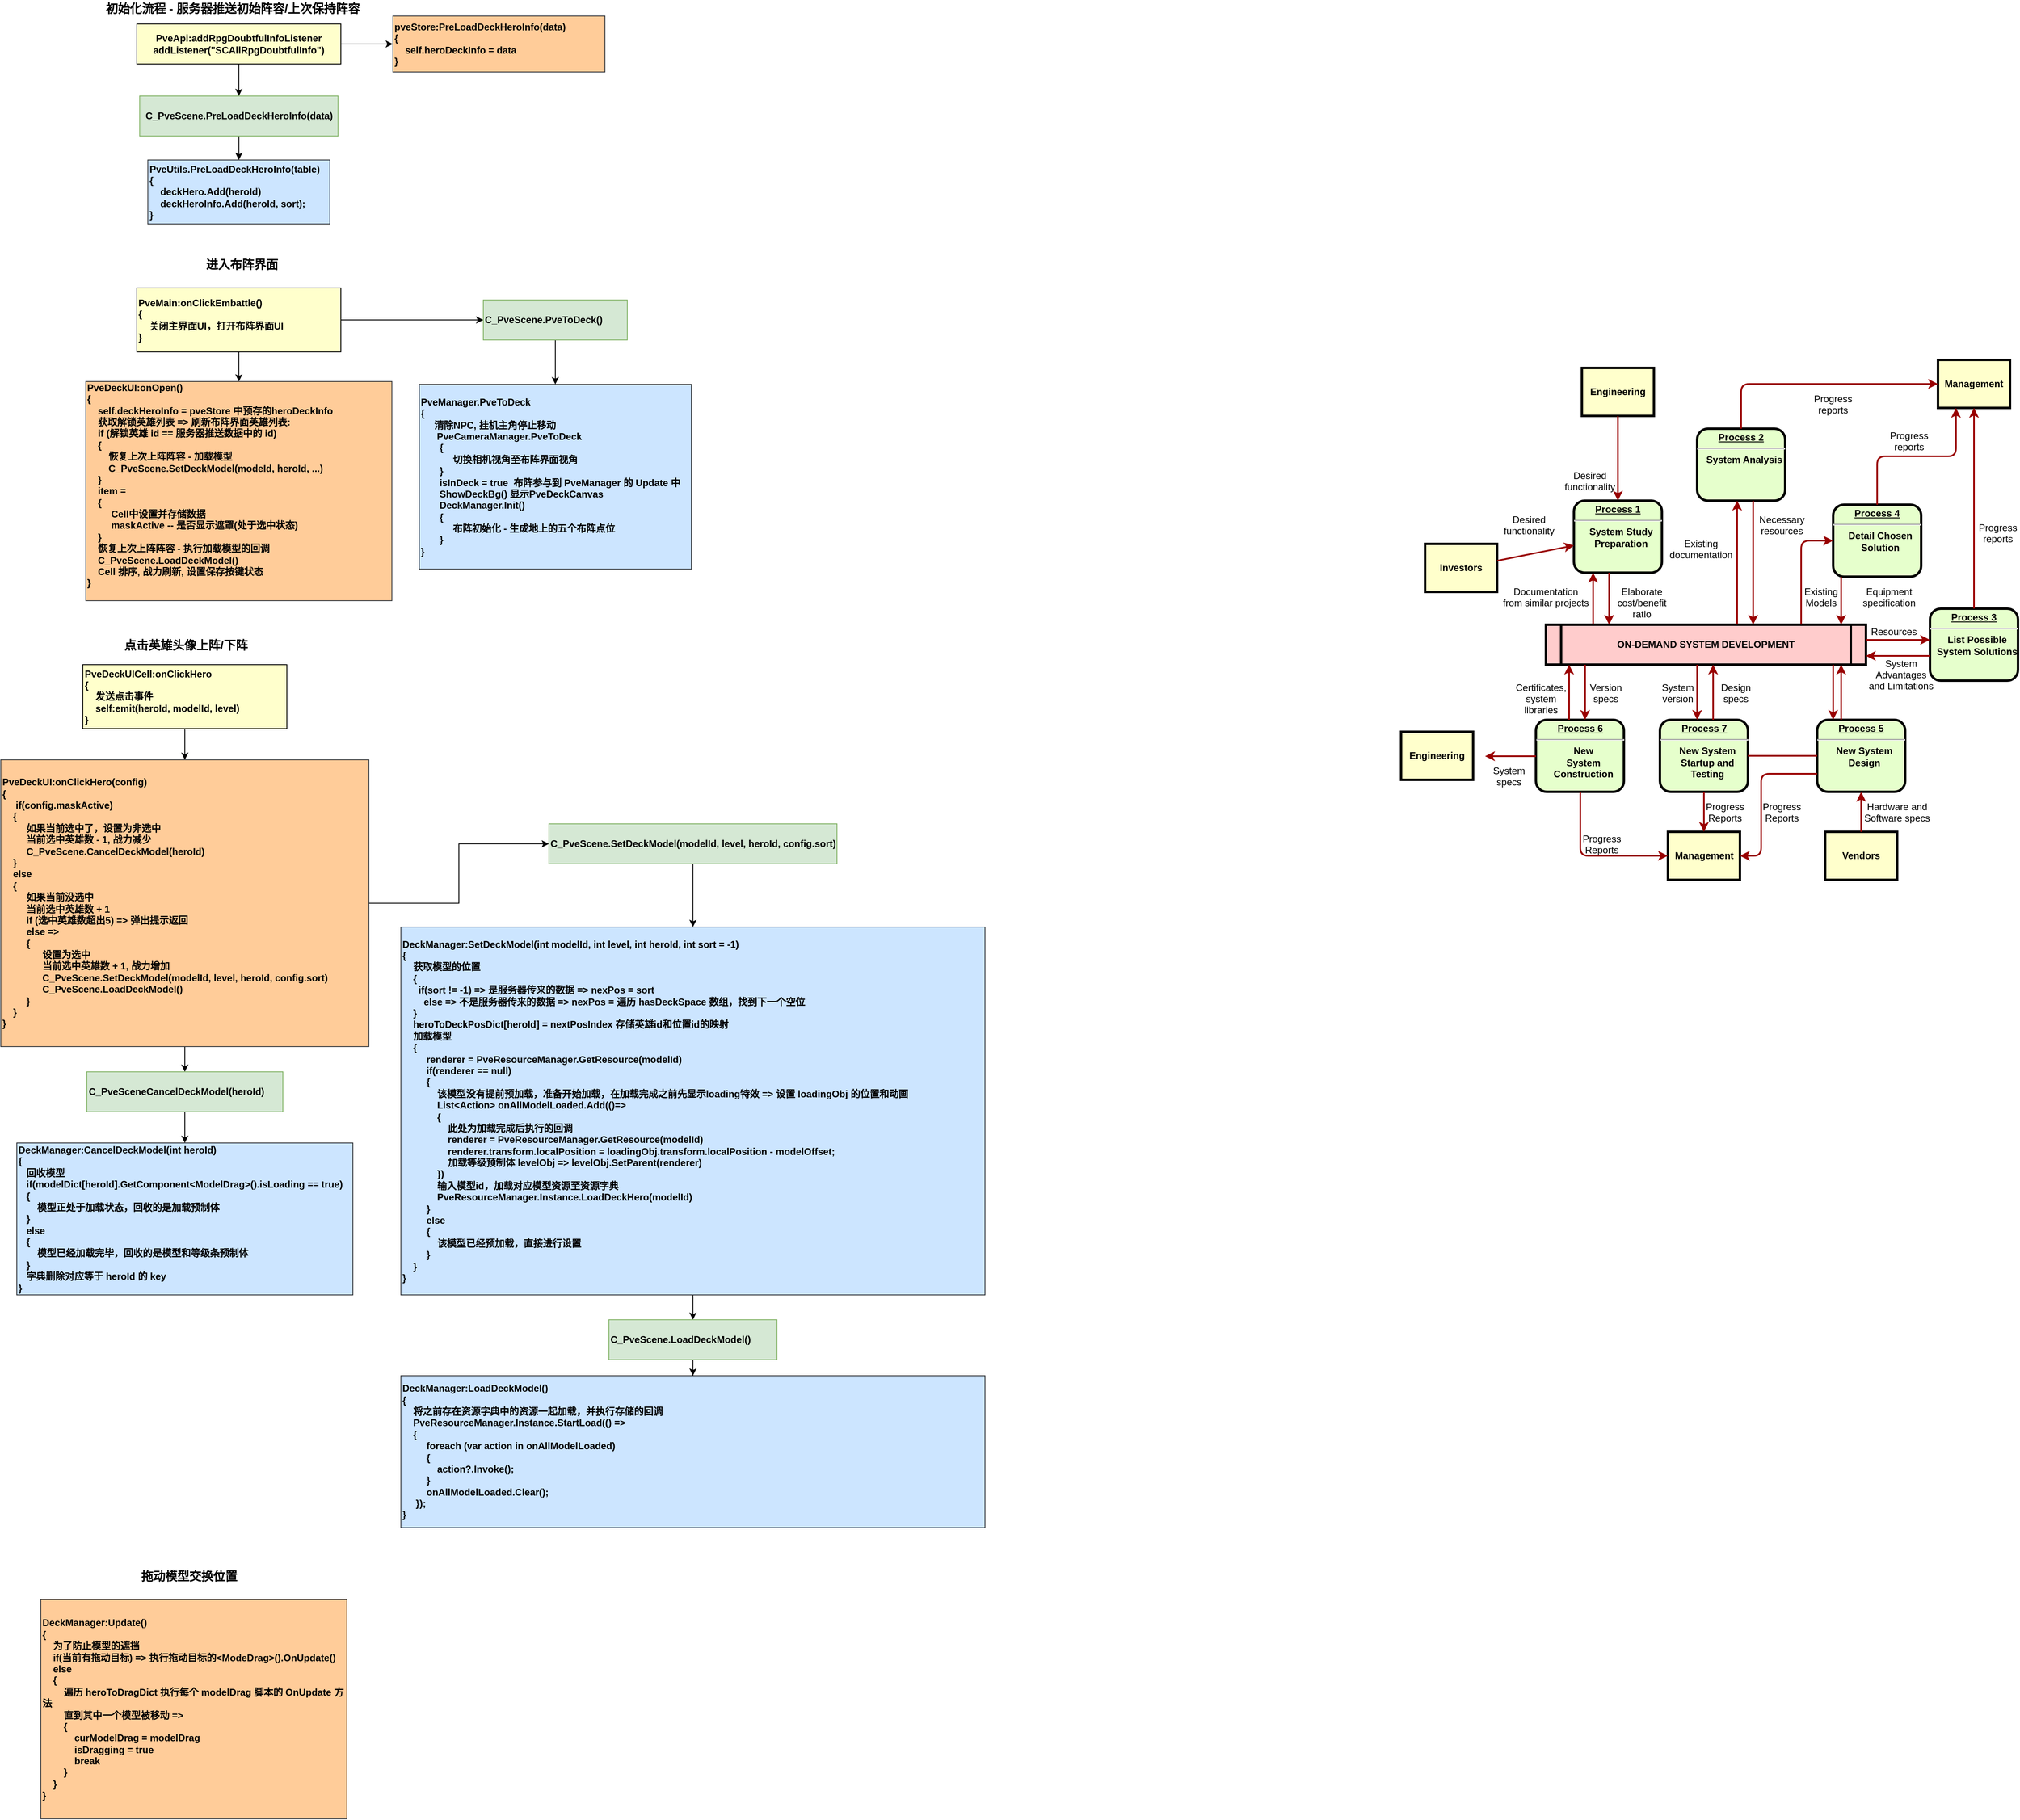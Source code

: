 <mxfile version="15.3.7" type="github">
  <diagram name="Page-1" id="c7558073-3199-34d8-9f00-42111426c3f3">
    <mxGraphModel dx="2248" dy="794" grid="1" gridSize="10" guides="1" tooltips="1" connect="1" arrows="1" fold="1" page="1" pageScale="1" pageWidth="826" pageHeight="1169" background="none" math="0" shadow="0">
      <root>
        <mxCell id="0" />
        <mxCell id="1" parent="0" />
        <mxCell id="2" value="&lt;p style=&quot;margin: 0px; margin-top: 4px; text-align: center; text-decoration: underline;&quot;&gt;&lt;strong&gt;Process 1&lt;br /&gt;&lt;/strong&gt;&lt;/p&gt;&lt;hr /&gt;&lt;p style=&quot;margin: 0px; margin-left: 8px;&quot;&gt;System Study&lt;/p&gt;&lt;p style=&quot;margin: 0px; margin-left: 8px;&quot;&gt;Preparation&lt;/p&gt;" style="verticalAlign=middle;align=center;overflow=fill;fontSize=12;fontFamily=Helvetica;html=1;rounded=1;fontStyle=1;strokeWidth=3;fillColor=#E6FFCC" parent="1" vertex="1">
          <mxGeometry x="1856" y="636" width="110" height="90" as="geometry" />
        </mxCell>
        <mxCell id="3" value="Engineering" style="whiteSpace=wrap;align=center;verticalAlign=middle;fontStyle=1;strokeWidth=3;fillColor=#FFFFCC" parent="1" vertex="1">
          <mxGeometry x="1866" y="470" width="90" height="60" as="geometry" />
        </mxCell>
        <mxCell id="4" value="Investors" style="whiteSpace=wrap;align=center;verticalAlign=middle;fontStyle=1;strokeWidth=3;fillColor=#FFFFCC" parent="1" vertex="1">
          <mxGeometry x="1670" y="690" width="90" height="60" as="geometry" />
        </mxCell>
        <mxCell id="5" value="ON-DEMAND SYSTEM DEVELOPMENT" style="shape=process;whiteSpace=wrap;align=center;verticalAlign=middle;size=0.048;fontStyle=1;strokeWidth=3;fillColor=#FFCCCC" parent="1" vertex="1">
          <mxGeometry x="1821" y="791" width="400" height="50" as="geometry" />
        </mxCell>
        <mxCell id="6" value="&lt;p style=&quot;margin: 0px; margin-top: 4px; text-align: center; text-decoration: underline;&quot;&gt;&lt;strong&gt;Process 2&lt;br /&gt;&lt;/strong&gt;&lt;/p&gt;&lt;hr /&gt;&lt;p style=&quot;margin: 0px; margin-left: 8px;&quot;&gt;System Analysis&lt;/p&gt;" style="verticalAlign=middle;align=center;overflow=fill;fontSize=12;fontFamily=Helvetica;html=1;rounded=1;fontStyle=1;strokeWidth=3;fillColor=#E6FFCC" parent="1" vertex="1">
          <mxGeometry x="2010" y="546" width="110" height="90" as="geometry" />
        </mxCell>
        <mxCell id="7" value="&lt;p style=&quot;margin: 0px; margin-top: 4px; text-align: center; text-decoration: underline;&quot;&gt;&lt;strong&gt;&lt;strong&gt;Process&lt;/strong&gt; 3&lt;br /&gt;&lt;/strong&gt;&lt;/p&gt;&lt;hr /&gt;&lt;p style=&quot;margin: 0px; margin-left: 8px;&quot;&gt;List Possible&lt;/p&gt;&lt;p style=&quot;margin: 0px; margin-left: 8px;&quot;&gt;System Solutions&lt;/p&gt;" style="verticalAlign=middle;align=center;overflow=fill;fontSize=12;fontFamily=Helvetica;html=1;rounded=1;fontStyle=1;strokeWidth=3;fillColor=#E6FFCC" parent="1" vertex="1">
          <mxGeometry x="2301" y="771" width="110" height="90" as="geometry" />
        </mxCell>
        <mxCell id="8" value="&lt;p style=&quot;margin: 0px; margin-top: 4px; text-align: center; text-decoration: underline;&quot;&gt;&lt;strong&gt;&lt;strong&gt;Process&lt;/strong&gt; 4&lt;br /&gt;&lt;/strong&gt;&lt;/p&gt;&lt;hr /&gt;&lt;p style=&quot;margin: 0px; margin-left: 8px;&quot;&gt;Detail Chosen&lt;/p&gt;&lt;p style=&quot;margin: 0px; margin-left: 8px;&quot;&gt;Solution&lt;/p&gt;" style="verticalAlign=middle;align=center;overflow=fill;fontSize=12;fontFamily=Helvetica;html=1;rounded=1;fontStyle=1;strokeWidth=3;fillColor=#E6FFCC" parent="1" vertex="1">
          <mxGeometry x="2180" y="641" width="110" height="90" as="geometry" />
        </mxCell>
        <mxCell id="9" value="&lt;p style=&quot;margin: 0px; margin-top: 4px; text-align: center; text-decoration: underline;&quot;&gt;&lt;strong&gt;&lt;strong&gt;Process&lt;/strong&gt; 5&lt;br /&gt;&lt;/strong&gt;&lt;/p&gt;&lt;hr /&gt;&lt;p style=&quot;margin: 0px; margin-left: 8px;&quot;&gt;New System&lt;/p&gt;&lt;p style=&quot;margin: 0px; margin-left: 8px;&quot;&gt;Design&lt;/p&gt;" style="verticalAlign=middle;align=center;overflow=fill;fontSize=12;fontFamily=Helvetica;html=1;rounded=1;fontStyle=1;strokeWidth=3;fillColor=#E6FFCC" parent="1" vertex="1">
          <mxGeometry x="2160" y="910" width="110" height="90" as="geometry" />
        </mxCell>
        <mxCell id="10" value="&lt;p style=&quot;margin: 0px; margin-top: 4px; text-align: center; text-decoration: underline;&quot;&gt;&lt;strong&gt;&lt;strong&gt;Process&lt;/strong&gt; 6&lt;br /&gt;&lt;/strong&gt;&lt;/p&gt;&lt;hr /&gt;&lt;p style=&quot;margin: 0px; margin-left: 8px;&quot;&gt;New&lt;/p&gt;&lt;p style=&quot;margin: 0px; margin-left: 8px;&quot;&gt;System&lt;/p&gt;&lt;p style=&quot;margin: 0px; margin-left: 8px;&quot;&gt;Construction&lt;/p&gt;" style="verticalAlign=middle;align=center;overflow=fill;fontSize=12;fontFamily=Helvetica;html=1;rounded=1;fontStyle=1;strokeWidth=3;fillColor=#E6FFCC" parent="1" vertex="1">
          <mxGeometry x="1808.5" y="910" width="110" height="90" as="geometry" />
        </mxCell>
        <mxCell id="12" value="Management" style="whiteSpace=wrap;align=center;verticalAlign=middle;fontStyle=1;strokeWidth=3;fillColor=#FFFFCC" parent="1" vertex="1">
          <mxGeometry x="2311" y="460" width="90" height="60" as="geometry" />
        </mxCell>
        <mxCell id="13" value="Management" style="whiteSpace=wrap;align=center;verticalAlign=middle;fontStyle=1;strokeWidth=3;fillColor=#FFFFCC" parent="1" vertex="1">
          <mxGeometry x="1973.5" y="1050" width="90" height="60" as="geometry" />
        </mxCell>
        <mxCell id="14" value="Engineering" style="whiteSpace=wrap;align=center;verticalAlign=middle;fontStyle=1;strokeWidth=3;fillColor=#FFFFCC" parent="1" vertex="1">
          <mxGeometry x="1640" y="925.0" width="90" height="60" as="geometry" />
        </mxCell>
        <mxCell id="15" value="Vendors" style="whiteSpace=wrap;align=center;verticalAlign=middle;fontStyle=1;strokeWidth=3;fillColor=#FFFFCC" parent="1" vertex="1">
          <mxGeometry x="2170" y="1050" width="90" height="60" as="geometry" />
        </mxCell>
        <mxCell id="36" value="" style="edgeStyle=none;noEdgeStyle=1;strokeColor=#990000;strokeWidth=2" parent="1" source="3" target="2" edge="1">
          <mxGeometry width="100" height="100" relative="1" as="geometry">
            <mxPoint x="1640" y="650" as="sourcePoint" />
            <mxPoint x="1740" y="550" as="targetPoint" />
          </mxGeometry>
        </mxCell>
        <mxCell id="37" value="" style="edgeStyle=none;noEdgeStyle=1;strokeColor=#990000;strokeWidth=2" parent="1" source="4" target="2" edge="1">
          <mxGeometry width="100" height="100" relative="1" as="geometry">
            <mxPoint x="1900" y="590" as="sourcePoint" />
            <mxPoint x="2000" y="490" as="targetPoint" />
          </mxGeometry>
        </mxCell>
        <mxCell id="11" value="&lt;p style=&quot;margin: 0px; margin-top: 4px; text-align: center; text-decoration: underline;&quot;&gt;&lt;strong&gt;&lt;strong&gt;Process&lt;/strong&gt; 7&lt;br /&gt;&lt;/strong&gt;&lt;/p&gt;&lt;hr /&gt;&lt;p style=&quot;margin: 0px; margin-left: 8px;&quot;&gt;New System&lt;/p&gt;&lt;p style=&quot;margin: 0px; margin-left: 8px;&quot;&gt;Startup and&lt;/p&gt;&lt;p style=&quot;margin: 0px; margin-left: 8px;&quot;&gt;Testing&lt;/p&gt;" style="verticalAlign=middle;align=center;overflow=fill;fontSize=12;fontFamily=Helvetica;html=1;rounded=1;fontStyle=1;strokeWidth=3;fillColor=#E6FFCC" parent="1" vertex="1">
          <mxGeometry x="1963.5" y="910" width="110" height="90" as="geometry" />
        </mxCell>
        <mxCell id="51" value="" style="endArrow=none;noEdgeStyle=1;strokeColor=#990000;strokeWidth=2" parent="1" source="9" target="11" edge="1">
          <mxGeometry relative="1" as="geometry">
            <mxPoint x="1825.008" y="881" as="sourcePoint" />
            <mxPoint x="2020.328" y="1050" as="targetPoint" />
          </mxGeometry>
        </mxCell>
        <mxCell id="52" value="Desired &#xa;functionality" style="text;spacingTop=-5;align=center" parent="1" vertex="1">
          <mxGeometry x="1785" y="651" width="30" height="20" as="geometry" />
        </mxCell>
        <mxCell id="53" value="Desired &#xa;functionality" style="text;spacingTop=-5;align=center" parent="1" vertex="1">
          <mxGeometry x="1861" y="596" width="30" height="20" as="geometry" />
        </mxCell>
        <mxCell id="54" value="Documentation&#xa;from similar projects" style="text;spacingTop=-5;align=center" parent="1" vertex="1">
          <mxGeometry x="1806" y="741" width="30" height="20" as="geometry" />
        </mxCell>
        <mxCell id="55" value="" style="edgeStyle=elbowEdgeStyle;elbow=horizontal;strokeColor=#990000;strokeWidth=2" parent="1" source="5" target="2" edge="1">
          <mxGeometry width="100" height="100" relative="1" as="geometry">
            <mxPoint x="1670" y="930" as="sourcePoint" />
            <mxPoint x="1770" y="830" as="targetPoint" />
            <Array as="points">
              <mxPoint x="1880" y="770" />
            </Array>
          </mxGeometry>
        </mxCell>
        <mxCell id="56" value="" style="edgeStyle=elbowEdgeStyle;elbow=horizontal;strokeColor=#990000;strokeWidth=2" parent="1" source="2" target="5" edge="1">
          <mxGeometry width="100" height="100" relative="1" as="geometry">
            <mxPoint x="1670" y="900" as="sourcePoint" />
            <mxPoint x="1770" y="800" as="targetPoint" />
            <Array as="points">
              <mxPoint x="1900" y="760" />
            </Array>
          </mxGeometry>
        </mxCell>
        <mxCell id="57" value="Elaborate&#xa;cost/benefit&#xa;ratio" style="text;spacingTop=-5;align=center" parent="1" vertex="1">
          <mxGeometry x="1926" y="741" width="30" height="20" as="geometry" />
        </mxCell>
        <mxCell id="58" value="" style="edgeStyle=elbowEdgeStyle;elbow=horizontal;strokeColor=#990000;strokeWidth=2" parent="1" source="5" target="6" edge="1">
          <mxGeometry width="100" height="100" relative="1" as="geometry">
            <mxPoint x="2000" y="770" as="sourcePoint" />
            <mxPoint x="2100" y="670" as="targetPoint" />
            <Array as="points">
              <mxPoint x="2060" y="710" />
            </Array>
          </mxGeometry>
        </mxCell>
        <mxCell id="59" value="" style="edgeStyle=elbowEdgeStyle;elbow=horizontal;strokeColor=#990000;strokeWidth=2" parent="1" source="6" target="5" edge="1">
          <mxGeometry width="100" height="100" relative="1" as="geometry">
            <mxPoint x="1970" y="770" as="sourcePoint" />
            <mxPoint x="2070" y="670" as="targetPoint" />
            <Array as="points">
              <mxPoint x="2080" y="720" />
            </Array>
          </mxGeometry>
        </mxCell>
        <mxCell id="60" value="Existing&#xa;documentation" style="text;spacingTop=-5;align=center" parent="1" vertex="1">
          <mxGeometry x="2000" y="681.0" width="30" height="20" as="geometry" />
        </mxCell>
        <mxCell id="61" value="Necessary&#xa;resources" style="text;spacingTop=-5;align=center" parent="1" vertex="1">
          <mxGeometry x="2101" y="651" width="30" height="20" as="geometry" />
        </mxCell>
        <mxCell id="62" value="Progress&#xa;reports" style="text;spacingTop=-5;align=center" parent="1" vertex="1">
          <mxGeometry x="2165" y="500" width="30" height="20" as="geometry" />
        </mxCell>
        <mxCell id="63" value="Progress&#xa;reports" style="text;spacingTop=-5;align=center" parent="1" vertex="1">
          <mxGeometry x="2260" y="546.0" width="30" height="20" as="geometry" />
        </mxCell>
        <mxCell id="64" value="Progress&#xa;reports" style="text;spacingTop=-5;align=center" parent="1" vertex="1">
          <mxGeometry x="2371" y="661.0" width="30" height="20" as="geometry" />
        </mxCell>
        <mxCell id="65" value="" style="edgeStyle=elbowEdgeStyle;elbow=horizontal;strokeColor=#990000;strokeWidth=2" parent="1" source="6" target="12" edge="1">
          <mxGeometry width="100" height="100" relative="1" as="geometry">
            <mxPoint x="1880" y="580.0" as="sourcePoint" />
            <mxPoint x="1980" y="480.0" as="targetPoint" />
            <Array as="points">
              <mxPoint x="2065" y="540" />
            </Array>
          </mxGeometry>
        </mxCell>
        <mxCell id="66" value="" style="edgeStyle=elbowEdgeStyle;elbow=vertical;entryX=0.25;entryY=1;strokeColor=#990000;strokeWidth=2" parent="1" source="8" target="12" edge="1">
          <mxGeometry width="100" height="100" relative="1" as="geometry">
            <mxPoint x="2150" y="650" as="sourcePoint" />
            <mxPoint x="2250" y="550" as="targetPoint" />
          </mxGeometry>
        </mxCell>
        <mxCell id="67" value="" style="edgeStyle=elbowEdgeStyle;elbow=horizontal;strokeColor=#990000;strokeWidth=2" parent="1" source="7" target="12" edge="1">
          <mxGeometry width="100" height="100" relative="1" as="geometry">
            <mxPoint x="2280" y="760" as="sourcePoint" />
            <mxPoint x="2380" y="660" as="targetPoint" />
          </mxGeometry>
        </mxCell>
        <mxCell id="68" value="" style="edgeStyle=elbowEdgeStyle;elbow=horizontal;strokeColor=#990000;strokeWidth=2" parent="1" source="8" target="5" edge="1">
          <mxGeometry width="100" height="100" relative="1" as="geometry">
            <mxPoint x="2190" y="780" as="sourcePoint" />
            <mxPoint x="2130" y="650" as="targetPoint" />
            <Array as="points">
              <mxPoint x="2190" y="760" />
            </Array>
          </mxGeometry>
        </mxCell>
        <mxCell id="69" value="" style="edgeStyle=segmentEdgeStyle;strokeColor=#990000;strokeWidth=2" parent="1" source="5" target="8" edge="1">
          <mxGeometry width="100" height="100" relative="1" as="geometry">
            <mxPoint x="1960" y="760" as="sourcePoint" />
            <mxPoint x="2060" y="660" as="targetPoint" />
            <Array as="points">
              <mxPoint x="2140" y="686" />
            </Array>
          </mxGeometry>
        </mxCell>
        <mxCell id="70" value="Existing&#xa;Models" style="text;spacingTop=-5;align=center" parent="1" vertex="1">
          <mxGeometry x="2150" y="741.0" width="30" height="20" as="geometry" />
        </mxCell>
        <mxCell id="71" value="Equipment&#xa;specification" style="text;spacingTop=-5;align=center" parent="1" vertex="1">
          <mxGeometry x="2235" y="741" width="30" height="20" as="geometry" />
        </mxCell>
        <mxCell id="72" value="" style="edgeStyle=elbowEdgeStyle;elbow=vertical;strokeColor=#990000;strokeWidth=2" parent="1" source="5" target="7" edge="1">
          <mxGeometry width="100" height="100" relative="1" as="geometry">
            <mxPoint x="2120" y="900" as="sourcePoint" />
            <mxPoint x="2220" y="800" as="targetPoint" />
            <Array as="points">
              <mxPoint x="2270" y="810" />
            </Array>
          </mxGeometry>
        </mxCell>
        <mxCell id="73" value="" style="edgeStyle=elbowEdgeStyle;elbow=vertical;strokeColor=#990000;strokeWidth=2" parent="1" source="7" target="5" edge="1">
          <mxGeometry width="100" height="100" relative="1" as="geometry">
            <mxPoint x="2080" y="900" as="sourcePoint" />
            <mxPoint x="2180" y="800" as="targetPoint" />
            <Array as="points">
              <mxPoint x="2270" y="830" />
            </Array>
          </mxGeometry>
        </mxCell>
        <mxCell id="74" value="Resources" style="text;spacingTop=-5;align=center" parent="1" vertex="1">
          <mxGeometry x="2241" y="791" width="30" height="20" as="geometry" />
        </mxCell>
        <mxCell id="75" value="System &#xa;Advantages &#xa;and Limitations" style="text;spacingTop=-5;align=center" parent="1" vertex="1">
          <mxGeometry x="2250" y="831.0" width="30" height="20" as="geometry" />
        </mxCell>
        <mxCell id="76" value="" style="edgeStyle=elbowEdgeStyle;elbow=horizontal;strokeColor=#990000;strokeWidth=2" parent="1" source="9" target="5" edge="1">
          <mxGeometry width="100" height="100" relative="1" as="geometry">
            <mxPoint x="2040" y="980" as="sourcePoint" />
            <mxPoint x="2140" y="880" as="targetPoint" />
            <Array as="points">
              <mxPoint x="2190" y="870" />
            </Array>
          </mxGeometry>
        </mxCell>
        <mxCell id="77" value="" style="edgeStyle=elbowEdgeStyle;elbow=horizontal;strokeColor=#990000;strokeWidth=2" parent="1" source="5" target="9" edge="1">
          <mxGeometry width="100" height="100" relative="1" as="geometry">
            <mxPoint x="2020" y="990" as="sourcePoint" />
            <mxPoint x="2120" y="890" as="targetPoint" />
            <Array as="points">
              <mxPoint x="2180" y="880" />
            </Array>
          </mxGeometry>
        </mxCell>
        <mxCell id="78" value="" style="edgeStyle=elbowEdgeStyle;elbow=horizontal;strokeColor=#990000;strokeWidth=2" parent="1" source="15" target="9" edge="1">
          <mxGeometry width="100" height="100" relative="1" as="geometry">
            <mxPoint x="2050" y="1100" as="sourcePoint" />
            <mxPoint x="2150" y="1000" as="targetPoint" />
          </mxGeometry>
        </mxCell>
        <mxCell id="79" value="Hardware and&#xa;Software specs" style="text;spacingTop=-5;align=center" parent="1" vertex="1">
          <mxGeometry x="2245" y="1010" width="30" height="20" as="geometry" />
        </mxCell>
        <mxCell id="81" value="" style="edgeStyle=elbowEdgeStyle;elbow=horizontal;exitX=0;exitY=0.75;strokeColor=#990000;strokeWidth=2" parent="1" source="9" target="13" edge="1">
          <mxGeometry width="100" height="100" relative="1" as="geometry">
            <mxPoint x="2040" y="1130" as="sourcePoint" />
            <mxPoint x="2140" y="1030" as="targetPoint" />
            <Array as="points">
              <mxPoint x="2090" y="1030" />
            </Array>
          </mxGeometry>
        </mxCell>
        <mxCell id="82" value="Progress&#xa;Reports" style="text;spacingTop=-5;align=center" parent="1" vertex="1">
          <mxGeometry x="2101.0" y="1010.0" width="30" height="20" as="geometry" />
        </mxCell>
        <mxCell id="83" value="" style="edgeStyle=elbowEdgeStyle;elbow=horizontal;strokeColor=#990000;strokeWidth=2" parent="1" source="11" target="13" edge="1">
          <mxGeometry width="100" height="100" relative="1" as="geometry">
            <mxPoint x="1820" y="1060.0" as="sourcePoint" />
            <mxPoint x="1850" y="1050" as="targetPoint" />
          </mxGeometry>
        </mxCell>
        <mxCell id="84" value="Progress&#xa;Reports" style="text;spacingTop=-5;align=center" parent="1" vertex="1">
          <mxGeometry x="2030.0" y="1010.0" width="30" height="20" as="geometry" />
        </mxCell>
        <mxCell id="85" value="" style="edgeStyle=elbowEdgeStyle;elbow=horizontal;strokeColor=#990000;strokeWidth=2" parent="1" source="10" target="13" edge="1">
          <mxGeometry width="100" height="100" relative="1" as="geometry">
            <mxPoint x="1750" y="1140" as="sourcePoint" />
            <mxPoint x="1850" y="1040" as="targetPoint" />
            <Array as="points">
              <mxPoint x="1864" y="1030" />
            </Array>
          </mxGeometry>
        </mxCell>
        <mxCell id="86" value="Progress&#xa;Reports" style="text;spacingTop=-5;align=center" parent="1" vertex="1">
          <mxGeometry x="1876" y="1050" width="30" height="20" as="geometry" />
        </mxCell>
        <mxCell id="87" value="" style="edgeStyle=elbowEdgeStyle;elbow=vertical;strokeColor=#990000;strokeWidth=2" parent="1" source="10" edge="1">
          <mxGeometry width="100" height="100" relative="1" as="geometry">
            <mxPoint x="1690" y="1140" as="sourcePoint" />
            <mxPoint x="1745" y="955.412" as="targetPoint" />
          </mxGeometry>
        </mxCell>
        <mxCell id="88" value="" style="edgeStyle=elbowEdgeStyle;elbow=horizontal;strokeColor=#990000;strokeWidth=2" parent="1" source="5" target="11" edge="1">
          <mxGeometry width="100" height="100" relative="1" as="geometry">
            <mxPoint x="1670" y="900" as="sourcePoint" />
            <mxPoint x="1770" y="800" as="targetPoint" />
            <Array as="points">
              <mxPoint x="2010" y="870" />
            </Array>
          </mxGeometry>
        </mxCell>
        <mxCell id="89" value="" style="edgeStyle=elbowEdgeStyle;elbow=horizontal;strokeColor=#990000;strokeWidth=2" parent="1" source="11" target="5" edge="1">
          <mxGeometry width="100" height="100" relative="1" as="geometry">
            <mxPoint x="1680" y="910" as="sourcePoint" />
            <mxPoint x="1780" y="810" as="targetPoint" />
            <Array as="points">
              <mxPoint x="2030" y="870" />
            </Array>
          </mxGeometry>
        </mxCell>
        <mxCell id="90" value="Version&#xa;specs" style="text;spacingTop=-5;align=center" parent="1" vertex="1">
          <mxGeometry x="1881" y="861" width="30" height="20" as="geometry" />
        </mxCell>
        <mxCell id="91" value="Certificates,&#xa;system&#xa;libraries" style="text;spacingTop=-5;align=center" parent="1" vertex="1">
          <mxGeometry x="1800" y="861.0" width="30" height="20" as="geometry" />
        </mxCell>
        <mxCell id="92" value="" style="edgeStyle=elbowEdgeStyle;elbow=horizontal;strokeColor=#990000;strokeWidth=2" parent="1" source="5" target="10" edge="1">
          <mxGeometry width="100" height="100" relative="1" as="geometry">
            <mxPoint x="1650" y="900" as="sourcePoint" />
            <mxPoint x="1750" y="800" as="targetPoint" />
            <Array as="points">
              <mxPoint x="1870" y="870" />
            </Array>
          </mxGeometry>
        </mxCell>
        <mxCell id="93" value="" style="edgeStyle=elbowEdgeStyle;elbow=horizontal;strokeColor=#990000;strokeWidth=2" parent="1" source="10" target="5" edge="1">
          <mxGeometry width="100" height="100" relative="1" as="geometry">
            <mxPoint x="1660" y="910" as="sourcePoint" />
            <mxPoint x="1760" y="810" as="targetPoint" />
            <Array as="points">
              <mxPoint x="1850" y="870" />
            </Array>
          </mxGeometry>
        </mxCell>
        <mxCell id="94" value="System&#xa;specs" style="text;spacingTop=-5;align=center" parent="1" vertex="1">
          <mxGeometry x="1760" y="965.0" width="30" height="20" as="geometry" />
        </mxCell>
        <mxCell id="95" value="Design&#xa;specs" style="text;spacingTop=-5;align=center" parent="1" vertex="1">
          <mxGeometry x="2043.5" y="861.0" width="30" height="20" as="geometry" />
        </mxCell>
        <mxCell id="96" value="System&#xa;version" style="text;spacingTop=-5;align=center" parent="1" vertex="1">
          <mxGeometry x="1971.0" y="861" width="30" height="20" as="geometry" />
        </mxCell>
        <mxCell id="7XydENh4Q1GiZ4dxHjLW-96" value="&lt;b&gt;&lt;font style=&quot;font-size: 15px&quot;&gt;初始化流程 - 服务器推送初始阵容/上次保持阵容&lt;/font&gt;&lt;/b&gt;" style="text;html=1;strokeColor=none;fillColor=none;align=center;verticalAlign=middle;whiteSpace=wrap;rounded=0;" vertex="1" parent="1">
          <mxGeometry x="10" y="10" width="340" height="20" as="geometry" />
        </mxCell>
        <mxCell id="7XydENh4Q1GiZ4dxHjLW-101" style="edgeStyle=orthogonalEdgeStyle;rounded=0;orthogonalLoop=1;jettySize=auto;html=1;entryX=0.5;entryY=0;entryDx=0;entryDy=0;fontColor=#FF0000;" edge="1" parent="1" source="7XydENh4Q1GiZ4dxHjLW-97" target="7XydENh4Q1GiZ4dxHjLW-100">
          <mxGeometry relative="1" as="geometry" />
        </mxCell>
        <mxCell id="7XydENh4Q1GiZ4dxHjLW-102" style="edgeStyle=orthogonalEdgeStyle;rounded=0;orthogonalLoop=1;jettySize=auto;html=1;entryX=0;entryY=0.5;entryDx=0;entryDy=0;fontColor=#FF0000;" edge="1" parent="1" source="7XydENh4Q1GiZ4dxHjLW-97" target="7XydENh4Q1GiZ4dxHjLW-99">
          <mxGeometry relative="1" as="geometry" />
        </mxCell>
        <mxCell id="7XydENh4Q1GiZ4dxHjLW-97" value="PveApi:addRpgDoubtfulInfoListener&#xa;addListener(&quot;SCAllRpgDoubtfulInfo&quot;)" style="whiteSpace=wrap;align=center;verticalAlign=middle;fontStyle=1;strokeWidth=1;fillColor=#FFFFCC" vertex="1" parent="1">
          <mxGeometry x="60" y="40" width="255" height="50" as="geometry" />
        </mxCell>
        <mxCell id="7XydENh4Q1GiZ4dxHjLW-99" value="pveStore:PreLoadDeckHeroInfo(data)&#xa;{&#xa;    self.heroDeckInfo = data&#xa;}" style="whiteSpace=wrap;align=left;verticalAlign=middle;fontStyle=1;strokeWidth=1;fillColor=#ffcc99;strokeColor=#36393d;" vertex="1" parent="1">
          <mxGeometry x="380" y="30" width="265" height="70" as="geometry" />
        </mxCell>
        <mxCell id="7XydENh4Q1GiZ4dxHjLW-104" value="" style="edgeStyle=orthogonalEdgeStyle;rounded=0;orthogonalLoop=1;jettySize=auto;html=1;fontColor=#FF0000;" edge="1" parent="1" source="7XydENh4Q1GiZ4dxHjLW-100" target="7XydENh4Q1GiZ4dxHjLW-103">
          <mxGeometry relative="1" as="geometry" />
        </mxCell>
        <mxCell id="7XydENh4Q1GiZ4dxHjLW-100" value="C_PveScene.PreLoadDeckHeroInfo(data)" style="whiteSpace=wrap;align=center;verticalAlign=middle;fontStyle=1;strokeWidth=1;fillColor=#d5e8d4;strokeColor=#82b366;" vertex="1" parent="1">
          <mxGeometry x="63.56" y="130" width="247.88" height="50" as="geometry" />
        </mxCell>
        <mxCell id="7XydENh4Q1GiZ4dxHjLW-103" value="PveUtils.PreLoadDeckHeroInfo(table)&#xa;{&#xa;    deckHero.Add(heroId)&#xa;    deckHeroInfo.Add(heroId, sort);&#xa;}" style="whiteSpace=wrap;align=left;verticalAlign=middle;fontStyle=1;strokeWidth=1;fillColor=#cce5ff;strokeColor=#36393d;" vertex="1" parent="1">
          <mxGeometry x="73.75" y="210" width="227.5" height="80" as="geometry" />
        </mxCell>
        <mxCell id="7XydENh4Q1GiZ4dxHjLW-107" value="&lt;span style=&quot;font-size: 15px&quot;&gt;&lt;b&gt;进入布阵界面&lt;/b&gt;&lt;/span&gt;" style="text;html=1;strokeColor=none;fillColor=none;align=center;verticalAlign=middle;whiteSpace=wrap;rounded=0;" vertex="1" parent="1">
          <mxGeometry x="80" y="330" width="222.5" height="20" as="geometry" />
        </mxCell>
        <mxCell id="7XydENh4Q1GiZ4dxHjLW-109" style="edgeStyle=orthogonalEdgeStyle;rounded=0;orthogonalLoop=1;jettySize=auto;html=1;entryX=0;entryY=0.5;entryDx=0;entryDy=0;fontColor=#FF0000;" edge="1" parent="1" source="7XydENh4Q1GiZ4dxHjLW-110" target="7XydENh4Q1GiZ4dxHjLW-111">
          <mxGeometry relative="1" as="geometry" />
        </mxCell>
        <mxCell id="7XydENh4Q1GiZ4dxHjLW-119" style="edgeStyle=orthogonalEdgeStyle;rounded=0;orthogonalLoop=1;jettySize=auto;html=1;exitX=0.5;exitY=1;exitDx=0;exitDy=0;fontColor=#FF0000;" edge="1" parent="1" source="7XydENh4Q1GiZ4dxHjLW-110" target="7XydENh4Q1GiZ4dxHjLW-114">
          <mxGeometry relative="1" as="geometry" />
        </mxCell>
        <mxCell id="7XydENh4Q1GiZ4dxHjLW-110" value="PveMain:onClickEmbattle()&#xa;{&#xa;    关闭主界面UI，打开布阵界面UI&#xa;}" style="whiteSpace=wrap;align=left;verticalAlign=middle;fontStyle=1;strokeWidth=1;fillColor=#FFFFCC" vertex="1" parent="1">
          <mxGeometry x="60" y="370" width="255" height="80" as="geometry" />
        </mxCell>
        <mxCell id="7XydENh4Q1GiZ4dxHjLW-117" style="edgeStyle=orthogonalEdgeStyle;rounded=0;orthogonalLoop=1;jettySize=auto;html=1;fontColor=#FF0000;" edge="1" parent="1" source="7XydENh4Q1GiZ4dxHjLW-111" target="7XydENh4Q1GiZ4dxHjLW-116">
          <mxGeometry relative="1" as="geometry" />
        </mxCell>
        <mxCell id="7XydENh4Q1GiZ4dxHjLW-111" value="C_PveScene.PveToDeck()" style="whiteSpace=wrap;align=left;verticalAlign=middle;fontStyle=1;strokeWidth=1;fillColor=#d5e8d4;strokeColor=#82b366;" vertex="1" parent="1">
          <mxGeometry x="493" y="385" width="180" height="50" as="geometry" />
        </mxCell>
        <mxCell id="7XydENh4Q1GiZ4dxHjLW-114" value="PveDeckUI:onOpen()&#xa;{&#xa;    self.deckHeroInfo = pveStore 中预存的heroDeckInfo&#xa;    获取解锁英雄列表 =&gt; 刷新布阵界面英雄列表: &#xa;    if (解锁英雄 id == 服务器推送数据中的 id)&#xa;    {&#xa;        恢复上次上阵阵容 - 加载模型&#xa;        C_PveScene.SetDeckModel(modeId, heroId, ...)  &#xa;    }&#xa;    item = &#xa;    {&#xa;         Cell中设置并存储数据 &#xa;         maskActive -- 是否显示遮罩(处于选中状态)&#xa;    }&#xa;    恢复上次上阵阵容 - 执行加载模型的回调&#xa;    C_PveScene.LoadDeckModel()&#xa;    Cell 排序, 战力刷新, 设置保存按键状态&#xa;}&#xa;    " style="whiteSpace=wrap;align=left;verticalAlign=middle;fontStyle=1;strokeWidth=1;fillColor=#ffcc99;strokeColor=#36393d;" vertex="1" parent="1">
          <mxGeometry x="-3.75" y="487" width="382.5" height="274" as="geometry" />
        </mxCell>
        <mxCell id="7XydENh4Q1GiZ4dxHjLW-116" value="PveManager.PveToDeck&#xa;{&#xa;     清除NPC, 挂机主角停止移动&#xa;      PveCameraManager.PveToDeck&#xa;       {&#xa;            切换相机视角至布阵界面视角&#xa;       }&#xa;       isInDeck = true  布阵参与到 PveManager 的 Update 中&#xa;       ShowDeckBg() 显示PveDeckCanvas&#xa;       DeckManager.Init()&#xa;       {&#xa;            布阵初始化 - 生成地上的五个布阵点位&#xa;       }&#xa;}" style="whiteSpace=wrap;align=left;verticalAlign=middle;fontStyle=1;strokeWidth=1;fillColor=#cce5ff;strokeColor=#36393d;" vertex="1" parent="1">
          <mxGeometry x="413" y="490.5" width="340" height="231" as="geometry" />
        </mxCell>
        <mxCell id="7XydENh4Q1GiZ4dxHjLW-120" value="&lt;span style=&quot;font-size: 15px&quot;&gt;&lt;b&gt;点击英雄头像上阵/下阵&lt;/b&gt;&lt;/span&gt;" style="text;html=1;strokeColor=none;fillColor=none;align=center;verticalAlign=middle;whiteSpace=wrap;rounded=0;" vertex="1" parent="1">
          <mxGeometry x="10" y="806" width="222.5" height="20" as="geometry" />
        </mxCell>
        <mxCell id="7XydENh4Q1GiZ4dxHjLW-122" style="edgeStyle=orthogonalEdgeStyle;rounded=0;orthogonalLoop=1;jettySize=auto;html=1;exitX=0.5;exitY=1;exitDx=0;exitDy=0;fontColor=#FF0000;" edge="1" parent="1" source="7XydENh4Q1GiZ4dxHjLW-123" target="7XydENh4Q1GiZ4dxHjLW-126">
          <mxGeometry relative="1" as="geometry" />
        </mxCell>
        <mxCell id="7XydENh4Q1GiZ4dxHjLW-123" value="PveDeckUICell:onClickHero&#xa;{&#xa;    发送点击事件&#xa;    self:emit(heroId, modelId, level)&#xa;}" style="whiteSpace=wrap;align=left;verticalAlign=middle;fontStyle=1;strokeWidth=1;fillColor=#FFFFCC" vertex="1" parent="1">
          <mxGeometry x="-7.5" y="841" width="255" height="80" as="geometry" />
        </mxCell>
        <mxCell id="7XydENh4Q1GiZ4dxHjLW-124" style="edgeStyle=orthogonalEdgeStyle;rounded=0;orthogonalLoop=1;jettySize=auto;html=1;fontColor=#FF0000;" edge="1" parent="1" source="7XydENh4Q1GiZ4dxHjLW-125" target="7XydENh4Q1GiZ4dxHjLW-127">
          <mxGeometry relative="1" as="geometry" />
        </mxCell>
        <mxCell id="7XydENh4Q1GiZ4dxHjLW-125" value="C_PveScene.SetDeckModel(modelId, level, heroId, config.sort)" style="whiteSpace=wrap;align=left;verticalAlign=middle;fontStyle=1;strokeWidth=1;fillColor=#d5e8d4;strokeColor=#82b366;" vertex="1" parent="1">
          <mxGeometry x="575" y="1040" width="360" height="50" as="geometry" />
        </mxCell>
        <mxCell id="7XydENh4Q1GiZ4dxHjLW-128" style="edgeStyle=orthogonalEdgeStyle;rounded=0;orthogonalLoop=1;jettySize=auto;html=1;entryX=0;entryY=0.5;entryDx=0;entryDy=0;fontColor=#FF0000;" edge="1" parent="1" source="7XydENh4Q1GiZ4dxHjLW-126" target="7XydENh4Q1GiZ4dxHjLW-125">
          <mxGeometry relative="1" as="geometry" />
        </mxCell>
        <mxCell id="7XydENh4Q1GiZ4dxHjLW-137" style="edgeStyle=orthogonalEdgeStyle;rounded=0;orthogonalLoop=1;jettySize=auto;html=1;fontColor=#FF0000;" edge="1" parent="1" source="7XydENh4Q1GiZ4dxHjLW-126" target="7XydENh4Q1GiZ4dxHjLW-136">
          <mxGeometry relative="1" as="geometry" />
        </mxCell>
        <mxCell id="7XydENh4Q1GiZ4dxHjLW-126" value="PveDeckUI:onClickHero(config)&#xa;{&#xa;     if(config.maskActive)&#xa;    {&#xa;         如果当前选中了，设置为非选中&#xa;         当前选中英雄数 - 1, 战力减少&#xa;         C_PveScene.CancelDeckModel(heroId)&#xa;    }&#xa;    else&#xa;    {&#xa;         如果当前没选中&#xa;         当前选中英雄数 + 1 &#xa;         if (选中英雄数超出5) =&gt; 弹出提示返回&#xa;         else =&gt; &#xa;         {&#xa;               设置为选中&#xa;               当前选中英雄数 + 1, 战力增加 &#xa;               C_PveScene.SetDeckModel(modelId, level, heroId, config.sort)&#xa;               C_PveScene.LoadDeckModel()         &#xa;         }             &#xa;    }&#xa;}" style="whiteSpace=wrap;align=left;verticalAlign=middle;fontStyle=1;strokeWidth=1;fillColor=#ffcc99;strokeColor=#36393d;" vertex="1" parent="1">
          <mxGeometry x="-110" y="960" width="460" height="358.5" as="geometry" />
        </mxCell>
        <mxCell id="7XydENh4Q1GiZ4dxHjLW-133" style="edgeStyle=orthogonalEdgeStyle;rounded=0;orthogonalLoop=1;jettySize=auto;html=1;fontColor=#FF0000;" edge="1" parent="1" source="7XydENh4Q1GiZ4dxHjLW-127" target="7XydENh4Q1GiZ4dxHjLW-132">
          <mxGeometry relative="1" as="geometry" />
        </mxCell>
        <mxCell id="7XydENh4Q1GiZ4dxHjLW-127" value="DeckManager:SetDeckModel(int modelId, int level, int heroId, int sort = -1)&#xa;{&#xa;    获取模型的位置&#xa;    {&#xa;      	if(sort != -1) =&gt; 是服务器传来的数据 =&gt; nexPos = sort&#xa;        else =&gt; 不是服务器传来的数据 =&gt; nexPos = 遍历 hasDeckSpace 数组，找到下一个空位&#xa;    }&#xa;    heroToDeckPosDict[heroId] = nextPosIndex 存储英雄id和位置id的映射&#xa;    加载模型&#xa;    {&#xa;         renderer = PveResourceManager.GetResource(modelId)&#xa;         if(renderer == null)&#xa;         {&#xa;             该模型没有提前预加载，准备开始加载，在加载完成之前先显示loading特效 =&gt; 设置 loadingObj 的位置和动画&#xa;             List&lt;Action&gt; onAllModelLoaded.Add(()=&gt;&#xa;             {&#xa;                 此处为加载完成后执行的回调&#xa;                 renderer = PveResourceManager.GetResource(modelId)&#xa;                 renderer.transform.localPosition = loadingObj.transform.localPosition - modelOffset;&#xa;                 加载等级预制体 levelObj =&gt; levelObj.SetParent(renderer)&#xa;             })&#xa;             输入模型id，加载对应模型资源至资源字典&#xa;             PveResourceManager.Instance.LoadDeckHero(modelId)&#xa;         }&#xa;         else&#xa;         {&#xa;             该模型已经预加载，直接进行设置&#xa;         }&#xa;    }&#xa;}" style="whiteSpace=wrap;align=left;verticalAlign=middle;fontStyle=1;strokeWidth=1;fillColor=#cce5ff;strokeColor=#36393d;" vertex="1" parent="1">
          <mxGeometry x="390" y="1169" width="730" height="460" as="geometry" />
        </mxCell>
        <mxCell id="7XydENh4Q1GiZ4dxHjLW-130" value="DeckManager:LoadDeckModel()&#xa;{&#xa;    将之前存在资源字典中的资源一起加载，并执行存储的回调&#xa;   	PveResourceManager.Instance.StartLoad(() =&gt;&#xa;    {&#xa;         foreach (var action in onAllModelLoaded)&#xa;         {   &#xa;             action?.Invoke();&#xa;         }&#xa;         onAllModelLoaded.Clear();&#xa;     });&#xa;}" style="whiteSpace=wrap;align=left;verticalAlign=middle;fontStyle=1;strokeWidth=1;fillColor=#cce5ff;strokeColor=#36393d;" vertex="1" parent="1">
          <mxGeometry x="390" y="1730" width="730" height="190" as="geometry" />
        </mxCell>
        <mxCell id="7XydENh4Q1GiZ4dxHjLW-134" style="edgeStyle=orthogonalEdgeStyle;rounded=0;orthogonalLoop=1;jettySize=auto;html=1;entryX=0.5;entryY=0;entryDx=0;entryDy=0;fontColor=#FF0000;" edge="1" parent="1" source="7XydENh4Q1GiZ4dxHjLW-132" target="7XydENh4Q1GiZ4dxHjLW-130">
          <mxGeometry relative="1" as="geometry" />
        </mxCell>
        <mxCell id="7XydENh4Q1GiZ4dxHjLW-132" value="C_PveScene.LoadDeckModel() " style="whiteSpace=wrap;align=left;verticalAlign=middle;fontStyle=1;strokeWidth=1;fillColor=#d5e8d4;strokeColor=#82b366;" vertex="1" parent="1">
          <mxGeometry x="650" y="1660" width="210" height="50" as="geometry" />
        </mxCell>
        <mxCell id="7XydENh4Q1GiZ4dxHjLW-135" value="DeckManager:CancelDeckModel(int heroId)&#xa;{&#xa;   回收模型&#xa;   if(modelDict[heroId].GetComponent&lt;ModelDrag&gt;().isLoading == true)&#xa;   {&#xa;       模型正处于加载状态，回收的是加载预制体&#xa;   }&#xa;   else&#xa;   {&#xa;       模型已经加载完毕，回收的是模型和等级条预制体&#xa;   }&#xa;   字典删除对应等于 heroId 的 key&#xa;}" style="whiteSpace=wrap;align=left;verticalAlign=middle;fontStyle=1;strokeWidth=1;fillColor=#cce5ff;strokeColor=#36393d;" vertex="1" parent="1">
          <mxGeometry x="-90" y="1439" width="420" height="190" as="geometry" />
        </mxCell>
        <mxCell id="7XydENh4Q1GiZ4dxHjLW-138" style="edgeStyle=orthogonalEdgeStyle;rounded=0;orthogonalLoop=1;jettySize=auto;html=1;entryX=0.5;entryY=0;entryDx=0;entryDy=0;fontColor=#FF0000;" edge="1" parent="1" source="7XydENh4Q1GiZ4dxHjLW-136" target="7XydENh4Q1GiZ4dxHjLW-135">
          <mxGeometry relative="1" as="geometry" />
        </mxCell>
        <mxCell id="7XydENh4Q1GiZ4dxHjLW-136" value="C_PveSceneCancelDeckModel(heroId) " style="whiteSpace=wrap;align=left;verticalAlign=middle;fontStyle=1;strokeWidth=1;fillColor=#d5e8d4;strokeColor=#82b366;" vertex="1" parent="1">
          <mxGeometry x="-2.5" y="1350" width="245" height="50" as="geometry" />
        </mxCell>
        <mxCell id="7XydENh4Q1GiZ4dxHjLW-140" value="&lt;span style=&quot;font-size: 15px&quot;&gt;&lt;b&gt;拖动模型交换位置&lt;/b&gt;&lt;/span&gt;" style="text;html=1;strokeColor=none;fillColor=none;align=center;verticalAlign=middle;whiteSpace=wrap;rounded=0;" vertex="1" parent="1">
          <mxGeometry x="13.75" y="1970" width="222.5" height="20" as="geometry" />
        </mxCell>
        <mxCell id="7XydENh4Q1GiZ4dxHjLW-146" value="DeckManager:Update()&#xa;{&#xa;    为了防止模型的遮挡&#xa;    if(当前有拖动目标) =&gt; 执行拖动目标的&lt;ModeDrag&gt;().OnUpdate()&#xa;    else&#xa;    {&#xa;        遍历 heroToDragDict 执行每个 modelDrag 脚本的 OnUpdate 方法&#xa;        直到其中一个模型被移动 =&gt;&#xa;        {&#xa;            curModelDrag = modelDrag&#xa;            isDragging = true&#xa;            break&#xa;        }&#xa;    }&#xa;}" style="whiteSpace=wrap;align=left;verticalAlign=middle;fontStyle=1;strokeWidth=1;fillColor=#ffcc99;strokeColor=#36393d;" vertex="1" parent="1">
          <mxGeometry x="-60" y="2010" width="382.5" height="274" as="geometry" />
        </mxCell>
      </root>
    </mxGraphModel>
  </diagram>
</mxfile>
